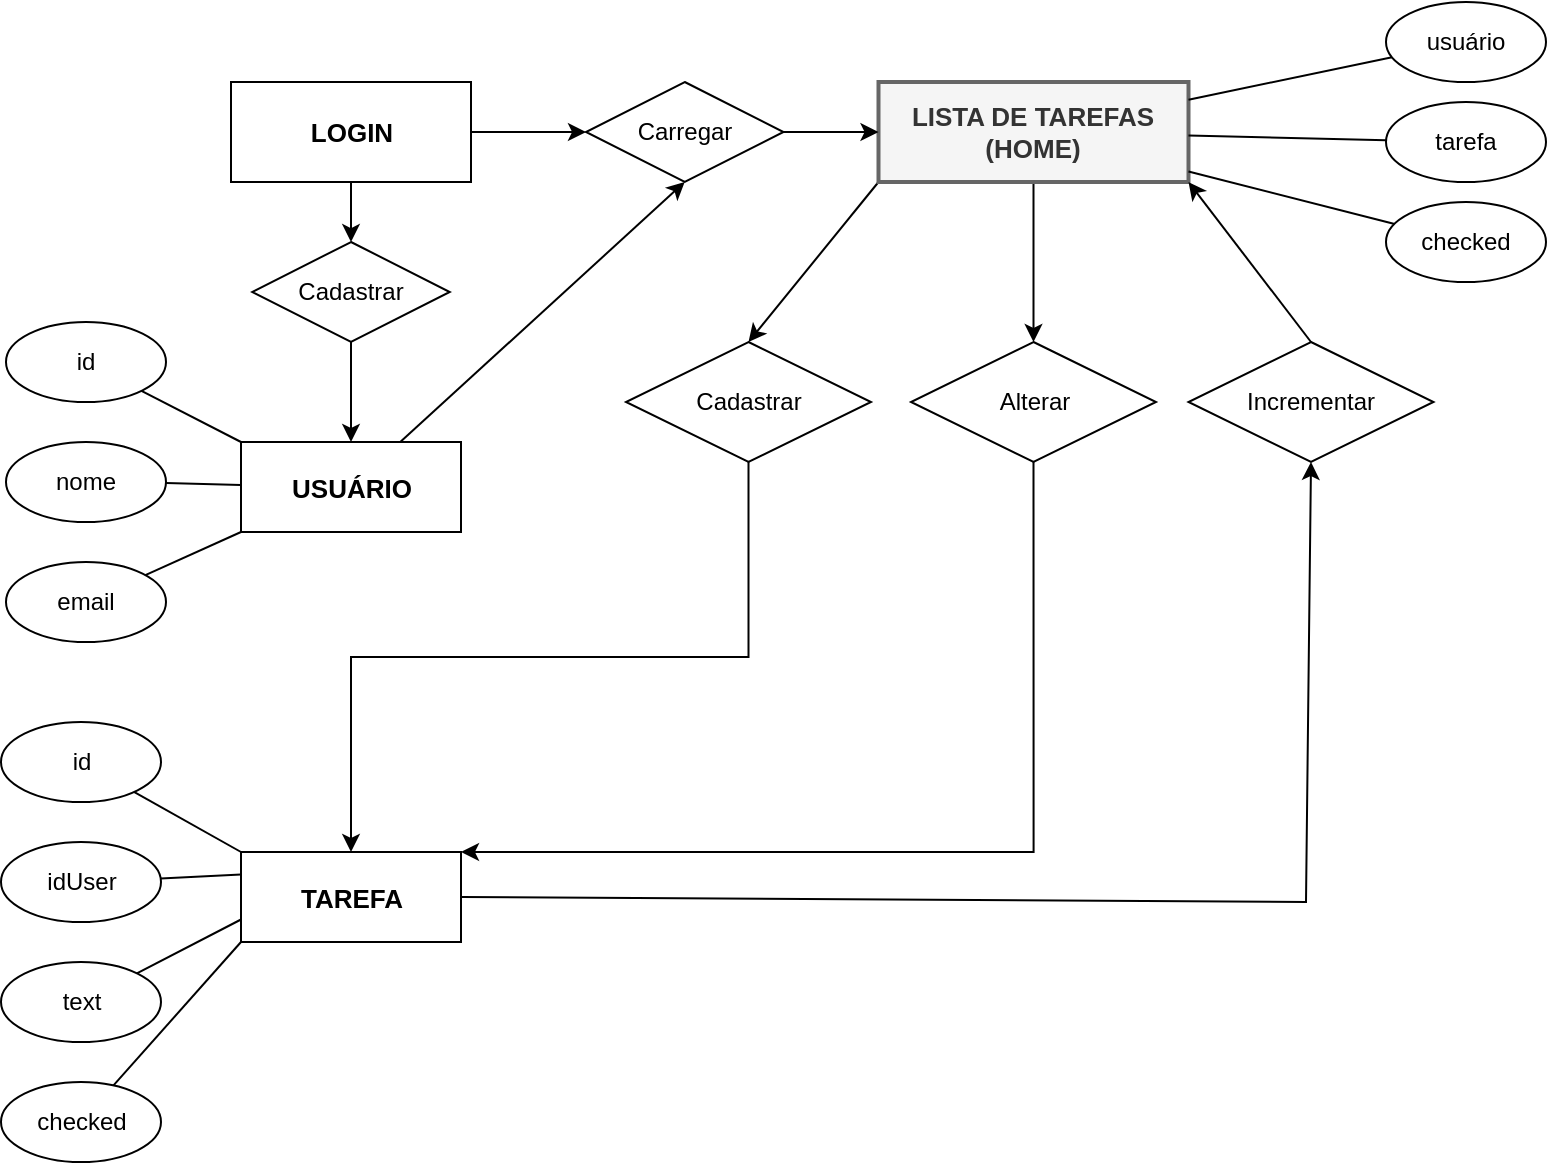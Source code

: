 <mxfile version="17.4.6" type="github">
  <diagram id="R2lEEEUBdFMjLlhIrx00" name="Page-1">
    <mxGraphModel dx="2035" dy="655" grid="1" gridSize="10" guides="1" tooltips="1" connect="1" arrows="1" fold="1" page="1" pageScale="1" pageWidth="850" pageHeight="1100" math="0" shadow="0" extFonts="Permanent Marker^https://fonts.googleapis.com/css?family=Permanent+Marker">
      <root>
        <mxCell id="0" />
        <mxCell id="1" parent="0" />
        <mxCell id="qkKg6w1-fn2MbPAqocQI-63" style="rounded=0;orthogonalLoop=1;jettySize=auto;html=1;entryX=0.5;entryY=1;entryDx=0;entryDy=0;endArrow=classic;endFill=1;elbow=vertical;exitX=1;exitY=0.5;exitDx=0;exitDy=0;" edge="1" parent="1" source="qkKg6w1-fn2MbPAqocQI-36" target="qkKg6w1-fn2MbPAqocQI-62">
          <mxGeometry relative="1" as="geometry">
            <mxPoint x="280" y="470" as="sourcePoint" />
            <Array as="points">
              <mxPoint x="590" y="470" />
            </Array>
          </mxGeometry>
        </mxCell>
        <mxCell id="qkKg6w1-fn2MbPAqocQI-36" value="TAREFA" style="rounded=0;whiteSpace=wrap;html=1;shadow=0;glass=0;fontStyle=1;fontSize=13;" vertex="1" parent="1">
          <mxGeometry x="57.5" y="445" width="110" height="45" as="geometry" />
        </mxCell>
        <mxCell id="qkKg6w1-fn2MbPAqocQI-42" style="rounded=0;orthogonalLoop=1;jettySize=auto;html=1;entryX=0;entryY=0;entryDx=0;entryDy=0;endArrow=none;endFill=0;" edge="1" parent="1" source="qkKg6w1-fn2MbPAqocQI-37" target="qkKg6w1-fn2MbPAqocQI-36">
          <mxGeometry relative="1" as="geometry" />
        </mxCell>
        <mxCell id="qkKg6w1-fn2MbPAqocQI-37" value="id" style="ellipse;whiteSpace=wrap;html=1;rounded=0;shadow=0;glass=0;" vertex="1" parent="1">
          <mxGeometry x="-62.5" y="380" width="80" height="40" as="geometry" />
        </mxCell>
        <mxCell id="qkKg6w1-fn2MbPAqocQI-43" style="edgeStyle=none;rounded=0;orthogonalLoop=1;jettySize=auto;html=1;endArrow=none;endFill=0;entryX=0;entryY=0.75;entryDx=0;entryDy=0;" edge="1" parent="1" source="qkKg6w1-fn2MbPAqocQI-38" target="qkKg6w1-fn2MbPAqocQI-36">
          <mxGeometry relative="1" as="geometry">
            <mxPoint x="53.5" y="470" as="targetPoint" />
          </mxGeometry>
        </mxCell>
        <mxCell id="qkKg6w1-fn2MbPAqocQI-38" value="text" style="ellipse;whiteSpace=wrap;html=1;rounded=0;shadow=0;glass=0;" vertex="1" parent="1">
          <mxGeometry x="-62.5" y="500" width="80" height="40" as="geometry" />
        </mxCell>
        <mxCell id="qkKg6w1-fn2MbPAqocQI-44" style="edgeStyle=none;rounded=0;orthogonalLoop=1;jettySize=auto;html=1;entryX=0;entryY=1;entryDx=0;entryDy=0;endArrow=none;endFill=0;" edge="1" parent="1" source="qkKg6w1-fn2MbPAqocQI-39" target="qkKg6w1-fn2MbPAqocQI-36">
          <mxGeometry relative="1" as="geometry" />
        </mxCell>
        <mxCell id="qkKg6w1-fn2MbPAqocQI-39" value="checked" style="ellipse;whiteSpace=wrap;html=1;rounded=0;shadow=0;glass=0;" vertex="1" parent="1">
          <mxGeometry x="-62.5" y="560" width="80" height="40" as="geometry" />
        </mxCell>
        <mxCell id="qkKg6w1-fn2MbPAqocQI-49" style="edgeStyle=elbowEdgeStyle;rounded=0;orthogonalLoop=1;jettySize=auto;html=1;entryX=0.5;entryY=0;entryDx=0;entryDy=0;endArrow=classic;endFill=1;exitX=0.5;exitY=1;exitDx=0;exitDy=0;elbow=vertical;" edge="1" parent="1" source="qkKg6w1-fn2MbPAqocQI-45" target="qkKg6w1-fn2MbPAqocQI-36">
          <mxGeometry relative="1" as="geometry" />
        </mxCell>
        <mxCell id="qkKg6w1-fn2MbPAqocQI-45" value="Cadastrar" style="rhombus;whiteSpace=wrap;html=1;rounded=0;shadow=0;glass=0;" vertex="1" parent="1">
          <mxGeometry x="250" y="190" width="122.5" height="60" as="geometry" />
        </mxCell>
        <mxCell id="qkKg6w1-fn2MbPAqocQI-47" style="rounded=0;orthogonalLoop=1;jettySize=auto;html=1;entryX=0.5;entryY=0;entryDx=0;entryDy=0;endArrow=classic;endFill=1;exitX=0;exitY=1;exitDx=0;exitDy=0;" edge="1" parent="1" source="qkKg6w1-fn2MbPAqocQI-46" target="qkKg6w1-fn2MbPAqocQI-45">
          <mxGeometry relative="1" as="geometry" />
        </mxCell>
        <mxCell id="qkKg6w1-fn2MbPAqocQI-60" style="edgeStyle=orthogonalEdgeStyle;curved=1;rounded=0;orthogonalLoop=1;jettySize=auto;html=1;entryX=0.5;entryY=0;entryDx=0;entryDy=0;endArrow=classic;endFill=1;" edge="1" parent="1" source="qkKg6w1-fn2MbPAqocQI-46" target="qkKg6w1-fn2MbPAqocQI-58">
          <mxGeometry relative="1" as="geometry" />
        </mxCell>
        <mxCell id="qkKg6w1-fn2MbPAqocQI-46" value="LISTA DE TAREFAS (HOME)" style="rounded=0;whiteSpace=wrap;html=1;shadow=0;glass=0;fillColor=#f5f5f5;strokeColor=#666666;fontColor=#333333;strokeWidth=2;fontStyle=1;fontSize=13;" vertex="1" parent="1">
          <mxGeometry x="376.25" y="60" width="155" height="50" as="geometry" />
        </mxCell>
        <mxCell id="qkKg6w1-fn2MbPAqocQI-86" style="edgeStyle=orthogonalEdgeStyle;rounded=0;orthogonalLoop=1;jettySize=auto;html=1;entryX=1;entryY=0;entryDx=0;entryDy=0;endArrow=classic;endFill=1;elbow=vertical;exitX=0.5;exitY=1;exitDx=0;exitDy=0;" edge="1" parent="1" source="qkKg6w1-fn2MbPAqocQI-58" target="qkKg6w1-fn2MbPAqocQI-36">
          <mxGeometry relative="1" as="geometry">
            <mxPoint x="454" y="260" as="sourcePoint" />
            <Array as="points">
              <mxPoint x="454" y="445" />
            </Array>
          </mxGeometry>
        </mxCell>
        <mxCell id="qkKg6w1-fn2MbPAqocQI-58" value="Alterar" style="rhombus;whiteSpace=wrap;html=1;rounded=0;shadow=0;glass=0;" vertex="1" parent="1">
          <mxGeometry x="392.5" y="190" width="122.5" height="60" as="geometry" />
        </mxCell>
        <mxCell id="qkKg6w1-fn2MbPAqocQI-64" style="rounded=0;orthogonalLoop=1;jettySize=auto;html=1;entryX=1;entryY=1;entryDx=0;entryDy=0;endArrow=classic;endFill=1;exitX=0.5;exitY=0;exitDx=0;exitDy=0;" edge="1" parent="1" source="qkKg6w1-fn2MbPAqocQI-62" target="qkKg6w1-fn2MbPAqocQI-46">
          <mxGeometry relative="1" as="geometry" />
        </mxCell>
        <mxCell id="qkKg6w1-fn2MbPAqocQI-62" value="Incrementar" style="rhombus;whiteSpace=wrap;html=1;rounded=0;shadow=0;glass=0;" vertex="1" parent="1">
          <mxGeometry x="531.25" y="190" width="122.5" height="60" as="geometry" />
        </mxCell>
        <mxCell id="qkKg6w1-fn2MbPAqocQI-88" style="edgeStyle=none;rounded=0;orthogonalLoop=1;jettySize=auto;html=1;entryX=0.5;entryY=1;entryDx=0;entryDy=0;endArrow=classic;endFill=1;elbow=vertical;" edge="1" parent="1" source="qkKg6w1-fn2MbPAqocQI-65" target="qkKg6w1-fn2MbPAqocQI-82">
          <mxGeometry relative="1" as="geometry" />
        </mxCell>
        <mxCell id="qkKg6w1-fn2MbPAqocQI-65" value="USUÁRIO" style="rounded=0;whiteSpace=wrap;html=1;shadow=0;glass=0;fontStyle=1;fontSize=13;" vertex="1" parent="1">
          <mxGeometry x="57.5" y="240" width="110" height="45" as="geometry" />
        </mxCell>
        <mxCell id="qkKg6w1-fn2MbPAqocQI-66" style="rounded=0;orthogonalLoop=1;jettySize=auto;html=1;entryX=0;entryY=0;entryDx=0;entryDy=0;endArrow=none;endFill=0;" edge="1" parent="1" source="qkKg6w1-fn2MbPAqocQI-67" target="qkKg6w1-fn2MbPAqocQI-65">
          <mxGeometry relative="1" as="geometry" />
        </mxCell>
        <mxCell id="qkKg6w1-fn2MbPAqocQI-67" value="id" style="ellipse;whiteSpace=wrap;html=1;rounded=0;shadow=0;glass=0;" vertex="1" parent="1">
          <mxGeometry x="-60" y="180" width="80" height="40" as="geometry" />
        </mxCell>
        <mxCell id="qkKg6w1-fn2MbPAqocQI-68" style="edgeStyle=none;rounded=0;orthogonalLoop=1;jettySize=auto;html=1;endArrow=none;endFill=0;" edge="1" parent="1" source="qkKg6w1-fn2MbPAqocQI-69" target="qkKg6w1-fn2MbPAqocQI-65">
          <mxGeometry relative="1" as="geometry" />
        </mxCell>
        <mxCell id="qkKg6w1-fn2MbPAqocQI-69" value="nome" style="ellipse;whiteSpace=wrap;html=1;rounded=0;shadow=0;glass=0;" vertex="1" parent="1">
          <mxGeometry x="-60" y="240" width="80" height="40" as="geometry" />
        </mxCell>
        <mxCell id="qkKg6w1-fn2MbPAqocQI-70" style="edgeStyle=none;rounded=0;orthogonalLoop=1;jettySize=auto;html=1;entryX=0;entryY=1;entryDx=0;entryDy=0;endArrow=none;endFill=0;" edge="1" parent="1" source="qkKg6w1-fn2MbPAqocQI-71" target="qkKg6w1-fn2MbPAqocQI-65">
          <mxGeometry relative="1" as="geometry" />
        </mxCell>
        <mxCell id="qkKg6w1-fn2MbPAqocQI-71" value="email" style="ellipse;whiteSpace=wrap;html=1;rounded=0;shadow=0;glass=0;" vertex="1" parent="1">
          <mxGeometry x="-60" y="300" width="80" height="40" as="geometry" />
        </mxCell>
        <mxCell id="qkKg6w1-fn2MbPAqocQI-72" style="rounded=0;orthogonalLoop=1;jettySize=auto;html=1;entryX=0;entryY=0.25;entryDx=0;entryDy=0;endArrow=none;endFill=0;" edge="1" parent="1" source="qkKg6w1-fn2MbPAqocQI-73" target="qkKg6w1-fn2MbPAqocQI-36">
          <mxGeometry relative="1" as="geometry">
            <mxPoint x="57.5" y="620" as="targetPoint" />
          </mxGeometry>
        </mxCell>
        <mxCell id="qkKg6w1-fn2MbPAqocQI-73" value="idUser" style="ellipse;whiteSpace=wrap;html=1;rounded=0;shadow=0;glass=0;" vertex="1" parent="1">
          <mxGeometry x="-62.5" y="440" width="80" height="40" as="geometry" />
        </mxCell>
        <mxCell id="qkKg6w1-fn2MbPAqocQI-80" style="edgeStyle=orthogonalEdgeStyle;curved=1;rounded=0;orthogonalLoop=1;jettySize=auto;html=1;entryX=0.5;entryY=0;entryDx=0;entryDy=0;endArrow=classic;endFill=1;" edge="1" parent="1" source="qkKg6w1-fn2MbPAqocQI-76" target="qkKg6w1-fn2MbPAqocQI-65">
          <mxGeometry relative="1" as="geometry" />
        </mxCell>
        <mxCell id="qkKg6w1-fn2MbPAqocQI-76" value="Cadastrar" style="rhombus;whiteSpace=wrap;html=1;rounded=0;shadow=0;glass=0;" vertex="1" parent="1">
          <mxGeometry x="63.13" y="140" width="98.75" height="50" as="geometry" />
        </mxCell>
        <mxCell id="qkKg6w1-fn2MbPAqocQI-78" style="edgeStyle=orthogonalEdgeStyle;curved=1;rounded=0;orthogonalLoop=1;jettySize=auto;html=1;endArrow=classic;endFill=1;" edge="1" parent="1" source="qkKg6w1-fn2MbPAqocQI-77" target="qkKg6w1-fn2MbPAqocQI-76">
          <mxGeometry relative="1" as="geometry" />
        </mxCell>
        <mxCell id="qkKg6w1-fn2MbPAqocQI-83" style="edgeStyle=orthogonalEdgeStyle;curved=1;rounded=0;orthogonalLoop=1;jettySize=auto;html=1;entryX=0;entryY=0.5;entryDx=0;entryDy=0;endArrow=classic;endFill=1;" edge="1" parent="1" source="qkKg6w1-fn2MbPAqocQI-77" target="qkKg6w1-fn2MbPAqocQI-82">
          <mxGeometry relative="1" as="geometry" />
        </mxCell>
        <mxCell id="qkKg6w1-fn2MbPAqocQI-77" value="LOGIN" style="rounded=0;whiteSpace=wrap;html=1;shadow=0;glass=0;fontStyle=1;fontSize=13;" vertex="1" parent="1">
          <mxGeometry x="52.5" y="60" width="120" height="50" as="geometry" />
        </mxCell>
        <mxCell id="qkKg6w1-fn2MbPAqocQI-84" style="edgeStyle=orthogonalEdgeStyle;curved=1;rounded=0;orthogonalLoop=1;jettySize=auto;html=1;endArrow=classic;endFill=1;" edge="1" parent="1" source="qkKg6w1-fn2MbPAqocQI-82" target="qkKg6w1-fn2MbPAqocQI-46">
          <mxGeometry relative="1" as="geometry" />
        </mxCell>
        <mxCell id="qkKg6w1-fn2MbPAqocQI-82" value="Carregar" style="rhombus;whiteSpace=wrap;html=1;rounded=0;shadow=0;glass=0;" vertex="1" parent="1">
          <mxGeometry x="230" y="60" width="98.75" height="50" as="geometry" />
        </mxCell>
        <mxCell id="qkKg6w1-fn2MbPAqocQI-92" value="" style="edgeStyle=none;rounded=0;orthogonalLoop=1;jettySize=auto;html=1;endArrow=none;endFill=0;elbow=vertical;" edge="1" parent="1" source="qkKg6w1-fn2MbPAqocQI-89" target="qkKg6w1-fn2MbPAqocQI-46">
          <mxGeometry relative="1" as="geometry" />
        </mxCell>
        <mxCell id="qkKg6w1-fn2MbPAqocQI-89" value="usuário" style="ellipse;whiteSpace=wrap;html=1;rounded=0;shadow=0;glass=0;" vertex="1" parent="1">
          <mxGeometry x="630" y="20" width="80" height="40" as="geometry" />
        </mxCell>
        <mxCell id="qkKg6w1-fn2MbPAqocQI-93" value="" style="edgeStyle=none;rounded=0;orthogonalLoop=1;jettySize=auto;html=1;endArrow=none;endFill=0;elbow=vertical;" edge="1" parent="1" source="qkKg6w1-fn2MbPAqocQI-90" target="qkKg6w1-fn2MbPAqocQI-46">
          <mxGeometry relative="1" as="geometry" />
        </mxCell>
        <mxCell id="qkKg6w1-fn2MbPAqocQI-90" value="tarefa" style="ellipse;whiteSpace=wrap;html=1;rounded=0;shadow=0;glass=0;" vertex="1" parent="1">
          <mxGeometry x="630" y="70" width="80" height="40" as="geometry" />
        </mxCell>
        <mxCell id="qkKg6w1-fn2MbPAqocQI-94" value="" style="edgeStyle=none;rounded=0;orthogonalLoop=1;jettySize=auto;html=1;endArrow=none;endFill=0;elbow=vertical;" edge="1" parent="1" source="qkKg6w1-fn2MbPAqocQI-91" target="qkKg6w1-fn2MbPAqocQI-46">
          <mxGeometry relative="1" as="geometry" />
        </mxCell>
        <mxCell id="qkKg6w1-fn2MbPAqocQI-91" value="checked" style="ellipse;whiteSpace=wrap;html=1;rounded=0;shadow=0;glass=0;" vertex="1" parent="1">
          <mxGeometry x="630" y="120" width="80" height="40" as="geometry" />
        </mxCell>
      </root>
    </mxGraphModel>
  </diagram>
</mxfile>
